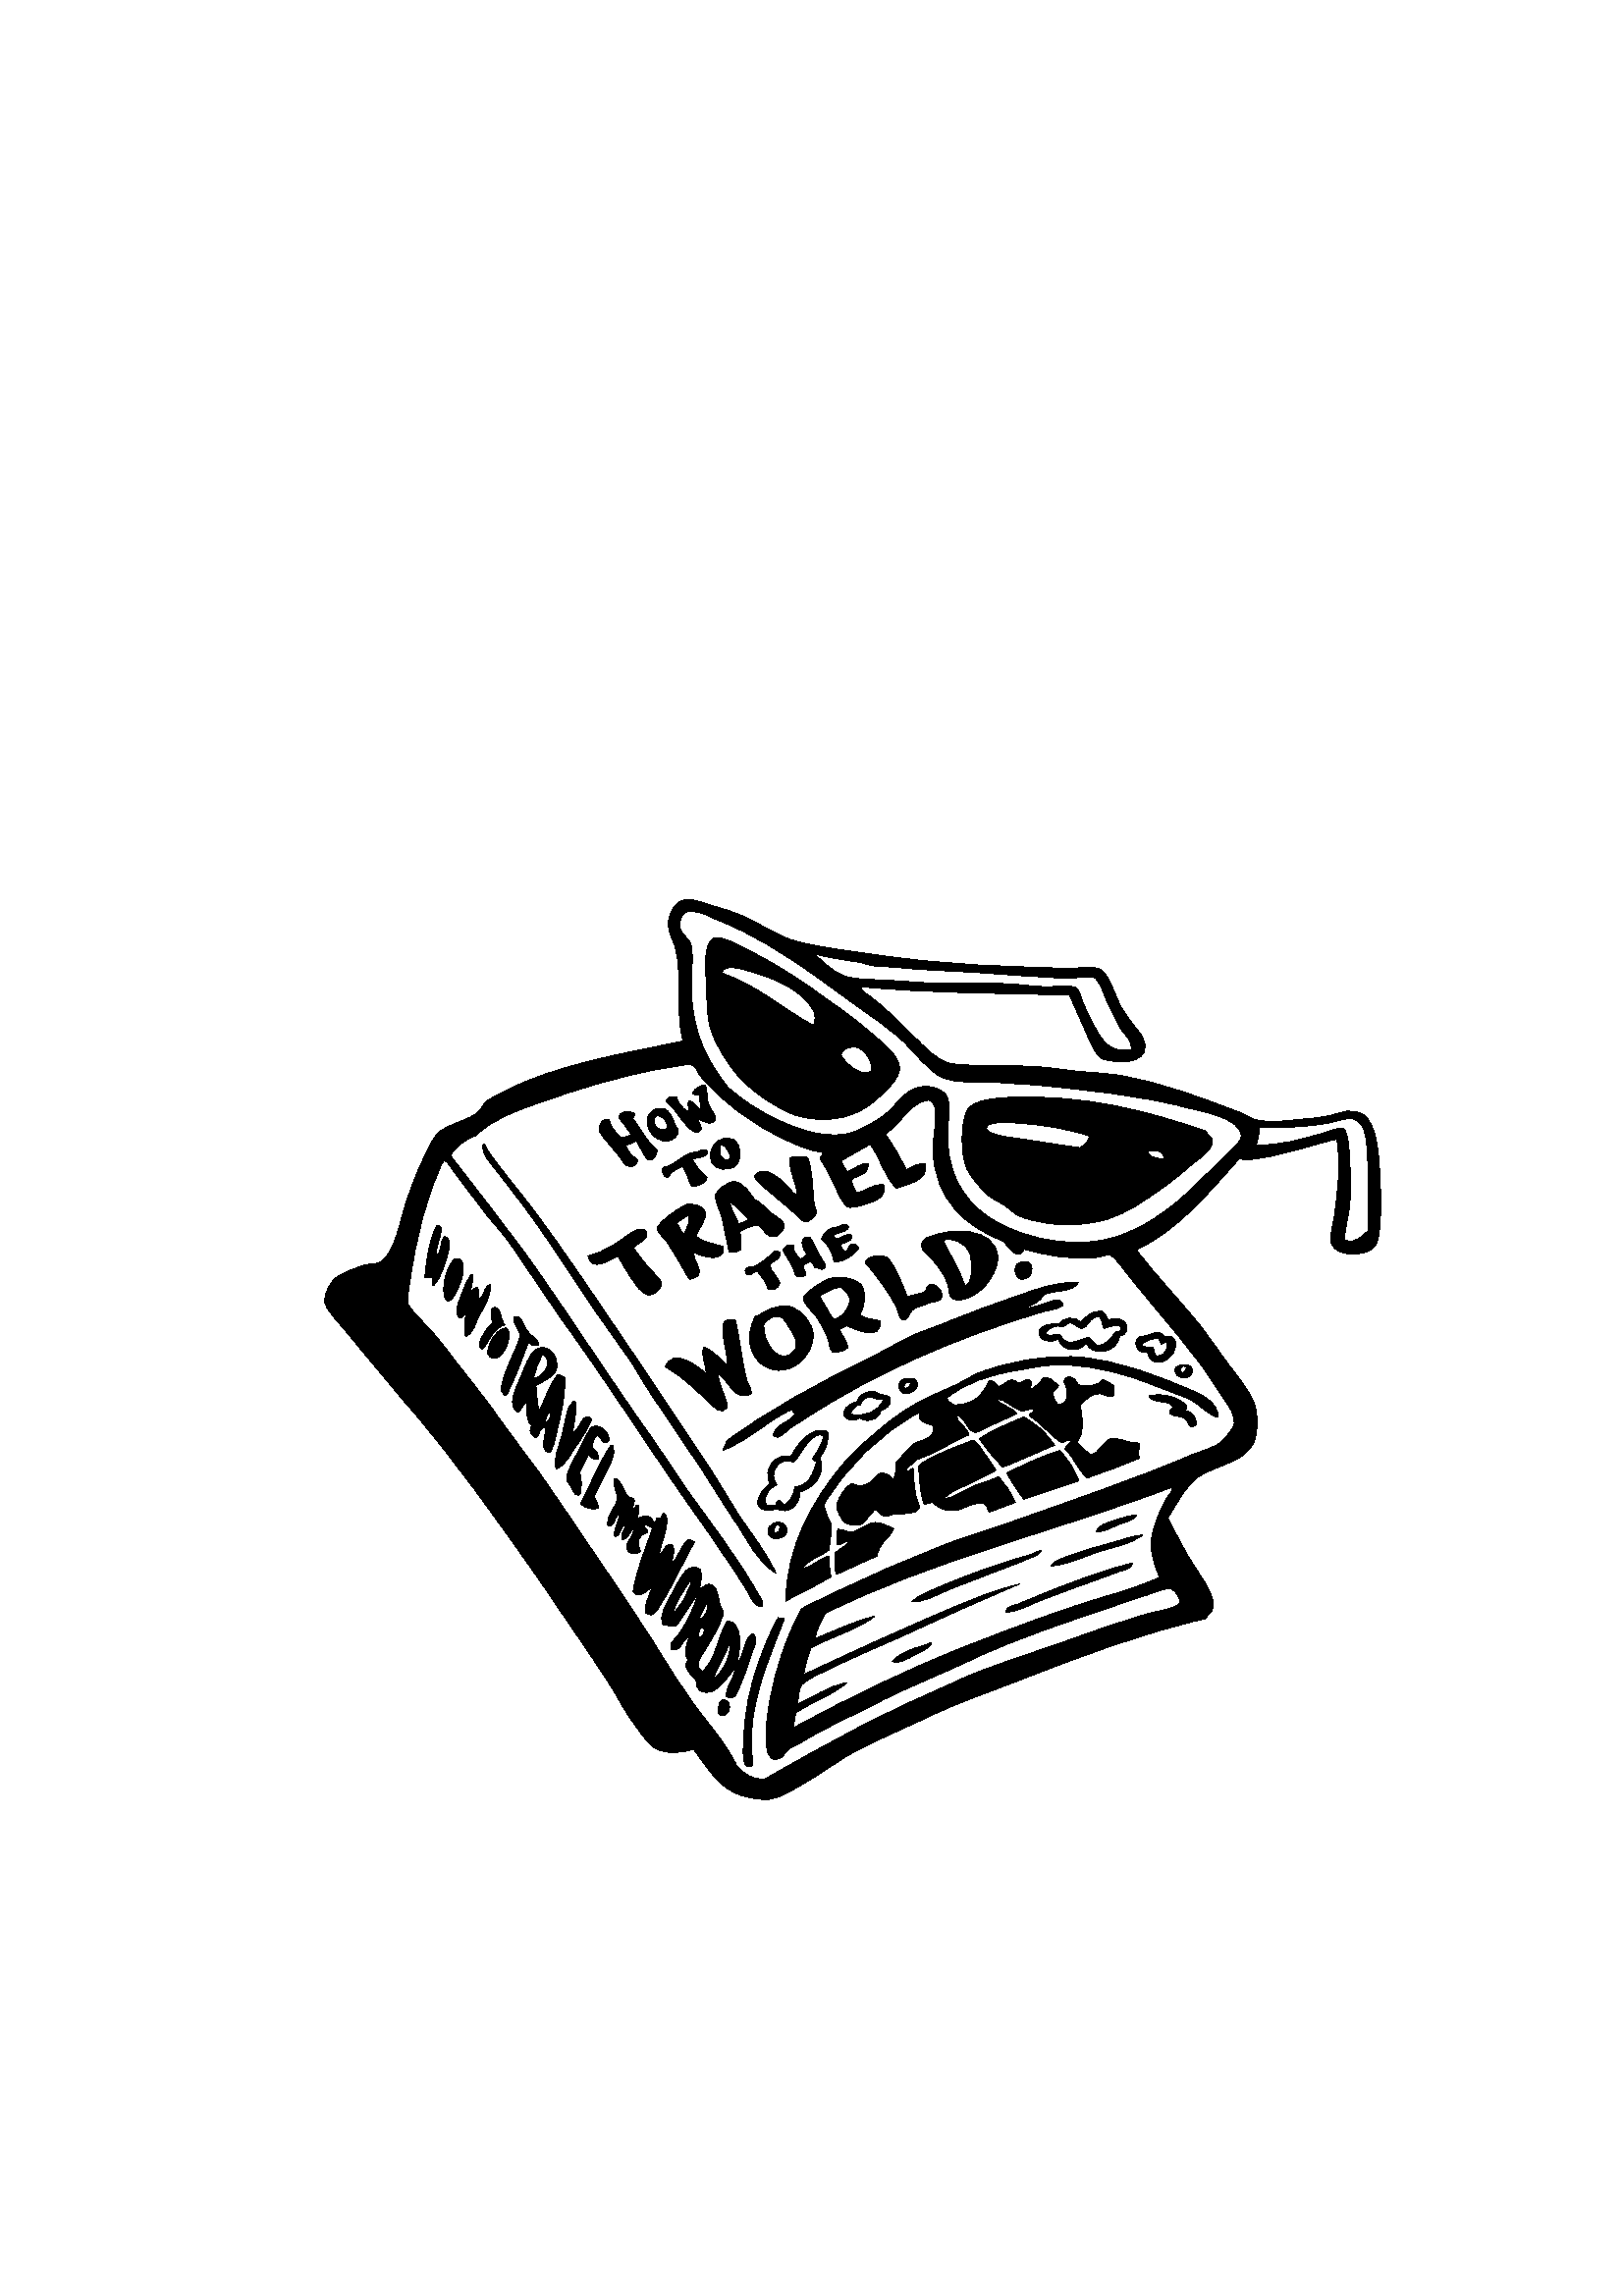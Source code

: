 %!PS-Adobe-3.0 EPSF-3.0%%Creator: Adobe Illustrator(TM) 3.2%%AI8_CreatorVersion: 12.0.1%%For: (Highsmith Publications) (Highsmith Inc.)%%Title: (travelbook.eps)%%CreationDate: 7/21/10 8:46 PM%%BoundingBox: 119 182 507 513%%DocumentProcessColors: Black%%DocumentSuppliedResources: procset Adobe_packedarray 2.0 0%%+ procset Adobe_cshow 1.1 0%%+ procset Adobe_customcolor 1.0 0%%+ procset Adobe_IllustratorA_AI3 1.0 1%AI3_ColorUsage: Color%AI3_IncludePlacedImages%%CMYKCustomColor: 1 1 1 1 ([Registration])%AI3_TemplateBox: 288.5 359.5 288.5 359.5%AI3_TileBox: 0 0 576 751.2%AI3_DocumentPreview: Macintosh_ColorPic%%PageOrigin:-126 -90%AI7_GridSettings: 72 8 72 8 1 0 0.8 0.8 0.8 0.9 0.9 0.9%AI9_Flatten: 1%AI12_CMSettings: 00.MS%%EndComments%%BeginProlog%%BeginResource: procset Adobe_packedarray 2.0 0
%%Version: 2.0 0
%%Copyright: ((C) 1987-1996 Adobe Systems Incorporated All Rights Reserved)
userdict /Adobe_packedarray 5 dict dup begin put
/initialize
{
/packedarray where
	{
	pop
	}
	{
	Adobe_packedarray begin
	Adobe_packedarray
		{
		dup xcheck
			{
			bind
			} if
		userdict 3 1 roll put
		} forall
 end
	} ifelse
} def
/terminate
{
} def
/packedarray
{
array astore readonly
} def
/setpacking
{
pop
} def
/currentpacking
{
false
} def
currentdict readonly pop end
%%EndResource
Adobe_packedarray /initialize get exec
%%BeginResource: procset Adobe_cshow 1.1 0
%%Version: 1.1 0
%%Copyright: ((C) 1987-1996 Adobe Systems Incorporated All Rights Reserved)
currentpacking true setpacking
userdict /Adobe_cshow 3 dict dup begin put
/initialize
{
/cshow where
	{
	pop
	}
	{
	userdict /Adobe_cshow_vars 1 dict dup begin put
	/_cshow
		{} def
	Adobe_cshow begin
	Adobe_cshow
		{
		dup xcheck
			{
			bind
			} if
		userdict 3 1 roll put
		} forall
 end
 end
	} ifelse
} def
/terminate
{
} def
/cshow
{
exch
Adobe_cshow_vars
	exch /_cshow
	exch put
	{
	0 0 Adobe_cshow_vars /_cshow get exec
	} forall
} def
currentdict readonly pop end
setpacking
%%EndResource
%%BeginResource: procset Adobe_customcolor 1.0 0
%%Version: 1.0 0
%%Copyright: ((C) 1987-1996 Adobe Systems Incorporated All Rights Reserved)
currentpacking true setpacking
userdict /Adobe_customcolor 5 dict dup begin put
/initialize
{
/setcustomcolor where
	{
	pop
	}
	{
	Adobe_customcolor begin
	Adobe_customcolor
		{
		dup xcheck
			{
			bind
			} if
		pop pop
		} forall
 end
	Adobe_customcolor begin
	} ifelse
} def
/terminate
{
currentdict Adobe_customcolor eq
	{
 end
	} if
} def
/findcmykcustomcolor
{
5 packedarray
}  def
/setcustomcolor
{
exch
aload pop pop
4
	{
	4 index mul 4 1 roll
	} repeat
5 -1 roll pop
setcmykcolor
} def
/setoverprint
{
pop
} def
currentdict readonly pop end
setpacking
%%EndResource
%%BeginResource: procset Adobe_IllustratorA_AI3 1.1 3
%%Version: 1.1 3
%%Copyright: ((C) 1987-1996 Adobe Systems Incorporated All Rights Reserved)
currentpacking true setpacking
userdict /Adobe_IllustratorA_AI3 61 dict dup begin put
/initialize
{
userdict /Adobe_IllustratorA_AI3_vars 58 dict dup begin put
/_lp /none def
/_pf {} def
/_ps {} def
/_psf {} def
/_pss {} def
/_pjsf {} def
/_pjss {} def
/_pola 0 def
/_doClip 0 def
/cf	currentflat def
/_tm matrix def
/_renderStart [/e0 /r0 /a0 /o0 /e1 /r1 /a1 /i0] def 
/_renderEnd [null null null null /i1 /i1 /i1 /i1] def
/_render -1 def
/_rise 0 def
/_ax 0 def
/_ay 0 def
/_cx 0 def
/_cy 0 def
/_leading [0 0] def
/_ctm matrix def
/_mtx matrix def
/_sp 16#020 def
/_hyphen (-) def
/_fScl 0 def
/_cnt 0 def
/_hs 1 def
/_nativeEncoding 0 def
/_useNativeEncoding 0 def
/_tempEncode 0 def
/_pntr 0 def
/_tDict 2 dict def
/_wv 0 def
/Tx {} def
/Tj {} def
/CRender {} def
/_AI3_savepage {} def
/_gf null def
/_cf 4 array def
/_if null def
/_of false def
/_fc {} def
/_gs null def
/_cs 4 array def
/_is null def
/_os false def
/_sc {} def
/_i null def
Adobe_IllustratorA_AI3 begin
Adobe_IllustratorA_AI3
	{
	dup xcheck
		{
		bind
		} if
	pop pop
	} forall
end
end
Adobe_IllustratorA_AI3 begin
Adobe_IllustratorA_AI3_vars begin
newpath
} def
/terminate
{
end
end
} def
/_
null def
/ddef
{
Adobe_IllustratorA_AI3_vars 3 1 roll put
} def
/xput
{
dup load dup length exch maxlength eq
	{
	dup dup load dup
	length 2 mul dict copy def
	} if
load begin def end
} def
/npop
{
	{
	pop
	} repeat
} def
/sw
{
dup length exch stringwidth
exch 5 -1 roll 3 index mul add
4 1 roll 3 1 roll mul add
} def
/swj
{
dup 4 1 roll
dup length exch stringwidth 
exch 5 -1 roll 3 index mul add
4 1 roll 3 1 roll mul add 
6 2 roll /_cnt 0 ddef
{1 index eq {/_cnt _cnt 1 add ddef} if} forall pop
exch _cnt mul exch _cnt mul 2 index add 4 1 roll 2 index add 4 1 roll pop pop
} def
/ss
{
4 1 roll
	{
	2 npop 
	(0) exch 2 copy 0 exch put pop
	gsave
	false charpath currentpoint
	4 index setmatrix
	stroke
	grestore
	moveto
	2 copy rmoveto
	} exch cshow
3 npop
} def
/jss
{
4 1 roll
	{
	2 npop 
	(0) exch 2 copy 0 exch put 
	gsave
	_sp eq 
		{
		exch 6 index 6 index 6 index 5 -1 roll widthshow  
		currentpoint
		}
		{
		false charpath currentpoint
		4 index setmatrix stroke
		}ifelse
	grestore
	moveto
	2 copy rmoveto
	} exch cshow
6 npop
} def
/sp
{
	{
	2 npop (0) exch
	2 copy 0 exch put pop
	false charpath
	2 copy rmoveto
	} exch cshow
2 npop
} def
/jsp
{
	{
	2 npop 
	(0) exch 2 copy 0 exch put 
	_sp eq 
		{
		exch 5 index 5 index 5 index 5 -1 roll widthshow  
		}
		{
		false charpath
		}ifelse
	2 copy rmoveto
	} exch cshow
5 npop
} def
/pl
{
transform
0.25 sub round 0.25 add exch
0.25 sub round 0.25 add exch
itransform
} def
/setstrokeadjust where
	{
	pop true setstrokeadjust
	/c
	{
	curveto
	} def
	/C
	/c load def
	/v
	{
	currentpoint 6 2 roll curveto
	} def
	/V
	/v load def
	/y
	{
	2 copy curveto
	} def
	/Y
	/y load def
	/l
	{
	lineto
	} def
	/L
	/l load def
	/m
	{
	moveto
	} def
	}
	{
	/c
	{
	pl curveto
	} def
	/C
	/c load def
	/v
	{
	currentpoint 6 2 roll pl curveto
	} def
	/V
	/v load def
	/y
	{
	pl 2 copy curveto
	} def
	/Y
	/y load def
	/l
	{
	pl lineto
	} def
	/L
	/l load def
	/m
	{
	pl moveto
	} def
	}ifelse
/d
{
setdash
} def
/cf	{} def
/i
{
dup 0 eq
	{
	pop cf
	} if
setflat
} def
/j
{
setlinejoin
} def
/J
{
setlinecap
} def
/M
{
setmiterlimit
} def
/w
{
setlinewidth
} def
/H
{} def
/h
{
closepath
} def
/N
{
_pola 0 eq 
	{
	_doClip 1 eq {clip /_doClip 0 ddef} if 
	newpath
	} 
	{
	/CRender {N} ddef
	}ifelse
} def
/n
{N} def
/F
{
_pola 0 eq 
	{
	_doClip 1 eq 
		{
		gsave _pf grestore clip newpath /_lp /none ddef _fc 
		/_doClip 0 ddef
		}
		{
		_pf
		}ifelse
	} 
	{
	/CRender {F} ddef
	}ifelse
} def
/f
{
closepath
F
} def
/S
{
_pola 0 eq 
	{
	_doClip 1 eq 
		{
		gsave _ps grestore clip newpath /_lp /none ddef _sc 
		/_doClip 0 ddef
		}
		{
		_ps
		}ifelse
	} 
	{
	/CRender {S} ddef
	}ifelse
} def
/s
{
closepath
S
} def
/B
{
_pola 0 eq 
	{
	_doClip 1 eq
	gsave F grestore 
		{
		gsave S grestore clip newpath /_lp /none ddef _sc
		/_doClip 0 ddef
		} 
		{
		S
		}ifelse
	}
	{
	/CRender {B} ddef
	}ifelse
} def
/b
{
closepath
B
} def
/W
{
/_doClip 1 ddef
} def
/*
{
count 0 ne 
	{
	dup type (stringtype) eq {pop} if
	} if 
_pola 0 eq {newpath} if
} def
/u
{} def
/U
{} def
/q
{
_pola 0 eq {gsave} if
} def
/Q
{
_pola 0 eq {grestore} if
} def
/*u
{
_pola 1 add /_pola exch ddef
} def
/*U
{
_pola 1 sub /_pola exch ddef 
_pola 0 eq {CRender} if
} def
/D
{pop} def
/*w
{} def
/*W
{} def
/`
{
/_i save ddef
6 1 roll 4 npop
concat pop
userdict begin
/showpage {} def
0 setgray
0 setlinecap
1 setlinewidth
0 setlinejoin
10 setmiterlimit
[] 0 setdash
/setstrokeadjust where {pop false setstrokeadjust} if
newpath
0 setgray
false setoverprint
} def
/~
{
end
_i restore
} def
/O
{
0 ne
/_of exch ddef
/_lp /none ddef
} def
/R
{
0 ne
/_os exch ddef
/_lp /none ddef
} def
/g
{
/_gf exch ddef
/_fc
{ 
_lp /fill ne
	{
	_of setoverprint
	_gf setgray
	/_lp /fill ddef
	} if
} ddef
/_pf
{
_fc
fill
} ddef
/_psf
{
_fc
ashow
} ddef
/_pjsf
{
_fc
awidthshow
} ddef
/_lp /none ddef
} def
/G
{
/_gs exch ddef
/_sc
{
_lp /stroke ne
	{
	_os setoverprint
	_gs setgray
	/_lp /stroke ddef
	} if
} ddef
/_ps
{
_sc
stroke
} ddef
/_pss
{
_sc
ss
} ddef
/_pjss
{
_sc
jss
} ddef
/_lp /none ddef
} def
/k
{
_cf astore pop
/_fc
{
_lp /fill ne
	{
	_of setoverprint
	_cf aload pop setcmykcolor
	/_lp /fill ddef
	} if
} ddef
/_pf
{
_fc
fill
} ddef
/_psf
{
_fc
ashow
} ddef
/_pjsf
{
_fc
awidthshow
} ddef
/_lp /none ddef
} def
/K
{
_cs astore pop
/_sc
{
_lp /stroke ne
	{
	_os setoverprint
	_cs aload pop setcmykcolor
	/_lp /stroke ddef
	} if
} ddef
/_ps
{
_sc
stroke
} ddef
/_pss
{
_sc
ss
} ddef
/_pjss
{
_sc
jss
} ddef
/_lp /none ddef
} def
/x
{
/_gf exch ddef
findcmykcustomcolor
/_if exch ddef
/_fc
{ 
_lp /fill ne
	{
	_of setoverprint
	_if _gf 1 exch sub setcustomcolor
	/_lp /fill ddef
	} if
} ddef
/_pf
{
_fc
fill
} ddef
/_psf
{
_fc
ashow
} ddef
/_pjsf
{
_fc
awidthshow
} ddef
/_lp /none ddef
} def
/X
{
/_gs exch ddef
findcmykcustomcolor
/_is exch ddef
/_sc
{
_lp /stroke ne
	{
	_os setoverprint
	_is _gs 1 exch sub setcustomcolor
	/_lp /stroke ddef
	} if
} ddef
/_ps
{
_sc
stroke
} ddef
/_pss
{
_sc
ss
} ddef
/_pjss
{
_sc
jss
} ddef
/_lp /none ddef
} def
/A
{
pop
} def
currentdict readonly pop end
setpacking
/annotatepage
{
} def
%%EndResource
%%EndProlog%%BeginSetupAdobe_cshow /initialize get exec
Adobe_customcolor /initialize get exec
Adobe_IllustratorA_AI3 /initialize get exec
%%EndSetup0 A*u0 O0 g0 J 0 j 1 w 4 M []0 d392.209 477.062 m368.027 477.815 339.507 477.707 315.889 480.182 C315.222 478.725 317.24 478.065 318.049 477.302 C323.9 473.163 329.742 467.17 335.328 461.702 c338.87 458.235 343.21 453.305 348.289 452.102 c352.765 451.041 358.577 451.585 363.889 451.382 c369.132 451.182 374.572 451.182 379.488 450.901 c384.522 450.615 389.488 449.82 394.608 449.222 c399.703 448.626 404.898 448.597 409.728 447.781 c427.032 444.861 439.992 439.528 454.608 434.102 c456.522 433.392 458.325 431.923 460.129 431.462 c466.103 429.935 473.153 431.318 478.849 431.702 c481.84 431.903 484.867 432.326 487.488 432.901 c492.102 433.915 495.873 436.134 499.969 433.142 c504.838 429.585 505.535 419.299 505.969 410.342 c506.159 406.407 506.467 401.19 506.209 396.901 c505.91 391.957 505.9 386.853 503.809 384.662 c500.277 380.962 489.719 381.027 488.209 386.102 c487.386 388.865 488.72 392.442 489.169 395.462 c490.489 404.351 491.745 416.023 490.129 424.262 C480.837 422.234 469.239 417.747 458.448 416.821 c457.027 416.7 455.864 416.472 454.608 417.302 C443.207 404.863 432.854 391.376 416.688 383.702 C423.179 374.783 431.831 366.099 439.488 356.582 c443.114 352.075 446.483 347.035 450.049 342.182 c453.703 337.206 457.846 332.535 459.889 327.302 c461.379 323.482 461.39 316.482 459.648 312.901 c456.166 305.741 447.465 305.231 440.209 300.901 c434.642 297.58 432.01 291.106 428.209 285.542 C429.999 281.526 432.473 277.151 434.929 272.582 c437.298 268.175 440.393 264.284 442.368 260.582 c443.543 258.382 445.191 255.426 444.769 252.662 c444.453 250.606 442.92 250.049 441.889 248.342 C418.351 243.046 395.585 234.314 373.728 225.782 c362.737 221.491 351.6 217.727 341.328 212.822 c331.002 207.891 320.443 203.618 310.849 198.182 c306.484 195.71 302.031 192.227 296.929 189.302 c292.491 186.759 286.915 182.659 281.568 182.102 c278.662 181.799 275.306 182.611 272.688 183.302 c263.545 185.716 259.229 194.166 254.209 200.582 C248.82 198.683 242.91 198.661 239.329 201.542 c236.411 203.89 234.111 207.673 231.409 211.382 c228.829 214.924 226.77 219.04 224.689 222.422 c220.051 229.956 215.079 237.155 210.529 243.782 c205.676 250.849 201.035 257.95 196.129 264.901 c181.703 285.341 167.148 306.071 150.529 325.382 c142.767 334.399 134.505 344.575 126.289 354.422 c123.84 357.356 119.299 361.89 119.089 364.742 c118.836 368.165 121.358 372.099 123.409 373.622 c125.576 375.231 131.196 377.346 134.208 378.182 c135.633 378.577 137.399 378.385 138.769 378.901 c144.812 381.184 146.742 395.236 149.329 402.422 c150.643 406.072 152.291 410.802 154.129 414.662 c156.082 418.766 158.168 424.228 160.849 426.662 c164.642 430.106 171.556 430.975 175.249 434.102 c176.409 435.084 176.97 436.897 178.129 437.941 c179.806 439.455 183.138 440.919 185.809 442.262 c204.454 451.636 227.59 455.514 250.608 460.262 C247.39 468.544 250.567 484.11 247.489 494.822 c246.72 497.497 244.971 500.035 245.089 503.462 c245.225 507.445 247.859 511.832 251.568 512.102 c255.156 512.362 258.366 510.656 261.889 509.702 c265.344 508.765 268.667 507.663 271.249 506.582 c277.621 503.914 282.555 500.43 288.049 498.182 c294.457 495.559 303.581 494.459 312.289 493.142 c320.846 491.848 329.606 490.646 338.209 489.782 c351.577 488.44 365.745 487.569 378.769 487.382 c383.403 487.315 388.135 486.812 392.448 486.901 c395.909 486.973 400.735 487.815 403.249 486.662 c406.662 485.096 409.236 475.82 411.169 472.502 c412.484 470.242 414.053 468.231 415.728 466.022 c417.665 463.471 421.321 460.212 419.328 455.941 c417.104 451.175 405.769 452.608 403.728 454.022 c401.112 455.833 399.169 461.174 397.488 465.062 c395.602 469.428 393.647 473.572 392.209 477.062 Cf1 D283.969 431.941 m291.886 428.062 304.484 423.244 314.209 427.382 c316.968 428.556 321.035 430.882 323.328 432.422 c327.606 435.295 330.343 440.404 334.608 442.502 c339.118 444.719 345.219 443.389 347.089 440.102 c348.623 437.404 347.818 432.452 347.568 428.821 c346.442 412.487 353.116 402.22 362.209 395.941 c369.101 391.184 378.081 387.926 388.368 386.821 c400.797 385.487 408.684 387.547 417.408 391.861 c431.162 398.663 440.56 409.996 451.249 420.182 c452.871 421.728 455.01 423.431 455.089 425.222 c455.394 432.133 440.046 434.483 434.209 436.022 c418.823 440.076 398.198 442.335 381.648 443.941 c377.055 444.388 372.44 444.559 367.728 444.901 c360.045 445.461 350.486 444.393 345.169 447.062 c339.83 449.742 335.505 456.071 330.769 460.502 c325.844 465.107 319.742 469.102 313.969 473.222 c308.162 477.365 302.408 481.78 296.688 485.702 c286.476 492.704 275.718 499.695 263.568 504.422 c260.019 505.803 257.562 507.897 252.528 507.782 c250.553 507.736 248.917 504.741 249.169 502.262 c249.47 499.298 252.981 498.041 253.488 495.062 c254.375 489.852 253.37 484.173 253.488 479.222 c253.883 462.752 259.504 452.764 266.929 443.222 C272.642 438.382 277.441 435.141 283.969 431.941 cf410.929 464.821 m409.387 467.299 407.571 471.169 406.129 474.182 c404.901 476.743 403.181 482.867 401.089 483.542 c398.938 484.234 394.166 483.156 390.528 483.302 c379.244 483.753 369.414 484.582 360.289 485.222 c349.871 485.952 338.976 486.171 330.049 487.142 c326.685 487.508 323.224 487.46 320.209 487.861 c318.629 488.072 316.974 488.796 315.408 489.062 c309.691 490.034 304.57 490.612 299.568 491.942 C299.328 491.942 299.283 491.747 299.089 491.702 C302.461 488.642 305.656 485.438 309.889 484.022 c313.697 482.747 319.391 482.88 324.769 482.582 c329.784 482.304 334.826 481.878 339.648 481.622 c350.804 481.029 360.913 481.841 371.328 481.142 c374.397 480.935 378.592 480.357 382.849 480.182 c386.44 480.034 392.462 481.056 394.608 479.702 c395.543 479.112 396.232 476.682 397.009 474.662 c397.856 472.459 398.749 470.631 399.408 469.382 c402.812 462.935 405.31 455.228 414.769 457.142 C415.122 460.651 412.29 462.635 410.929 464.821 cf288.049 424.022 m275.734 429.751 265.207 437.477 257.089 447.062 c255.485 448.955 255.106 452.028 252.049 451.622 c248.74 451.182 245.179 450.578 241.728 449.941 c225.978 447.036 211.78 442.552 198.049 437.702 c189.087 434.536 180.392 431.59 174.769 425.702 C170.631 424.159 167.267 421.844 165.168 418.262 C175.165 405.085 185.711 392.143 195.409 378.422 c210.007 357.767 223.579 336.44 238.128 316.022 c243.021 309.156 247.45 301.988 252.289 295.142 c257.09 288.349 262.211 281.681 266.929 274.742 c270.505 269.481 274.228 264.299 277.249 258.662 c278.154 256.973 280.194 255.095 279.408 252.901 C276.928 252.614 275.705 255.366 274.849 256.981 c273.775 259.005 272.603 260.747 271.488 262.502 c264.617 273.324 257.334 283.365 250.129 293.702 c235.678 314.431 222.089 335.81 207.409 356.102 c199.989 366.356 193.316 377.188 186.049 387.302 c183.627 390.672 180.628 393.586 178.129 396.901 c174.349 401.916 170.421 406.938 166.849 411.781 c165.651 413.405 164.648 415.548 162.769 416.582 C156.51 404.352 152.594 388.275 150.289 371.941 c149.942 369.489 149.212 366.016 149.569 364.262 c150.073 361.782 155.36 357.094 157.728 354.422 c160.709 351.06 163.559 347.463 165.889 344.342 c171.134 337.315 177.017 330.499 181.728 323.702 c186.643 316.613 192.057 309.739 197.089 302.822 c202.302 295.655 207.22 288.373 211.969 281.222 c221.773 266.457 231.982 252.206 241.009 237.542 c245.59 230.099 250.293 222.62 255.408 215.702 c260.628 208.644 266.672 202.15 270.289 194.102 C272.935 191.868 275.264 189.317 280.368 189.542 C291.808 196.259 303.414 202.433 315.169 208.742 c326.833 215.003 339.298 220.254 351.889 226.022 c363.83 231.492 378.576 235.79 391.488 240.422 c400.986 243.829 411.332 247.665 421.969 250.502 c424.858 251.273 431.631 252.44 432.289 253.861 c433.198 255.831 430.729 259.068 429.169 259.382 c427.234 259.771 422.648 257.685 419.568 256.742 c416.036 255.661 412.834 254.515 410.209 253.622 c391.104 247.129 372.951 241.27 355.969 233.222 c344.534 227.803 332.731 223.23 321.889 217.622 c312.402 212.715 301.95 208.193 293.328 202.742 c292.002 201.902 290.334 201.401 289.249 200.582 c287.136 198.987 287.384 196.265 283.009 196.981 C280.088 200.106 280.727 204.726 281.089 209.702 c281.914 221.036 285.737 234.158 289.488 242.822 c290.222 244.516 292.818 250.606 293.809 251.702 c295.117 253.148 299.569 254.838 302.448 256.262 c317.688 263.798 332.982 270.422 348.769 276.422 c355.337 278.918 362.283 280.856 368.688 283.142 c391.272 291.202 415.238 299.221 436.608 308.342 c439.881 309.738 443.67 310.647 446.209 312.182 c448.284 313.435 452.075 317.542 452.448 319.622 c453.085 323.165 450.429 326.607 448.608 329.222 c444.55 335.052 441.728 340.156 437.568 345.062 c435.481 347.522 433.703 350.19 431.568 352.742 c425.802 359.634 419.203 367.451 413.328 374.821 c411.685 376.885 408.681 381.479 406.608 381.781 c405.712 381.913 404.18 381.239 403.009 381.062 c393.255 379.587 383.184 381.762 375.408 383.941 C373.433 378.87 369.554 384.953 367.969 386.821 C354.499 392.022 342.795 401.479 342.049 420.182 c341.859 424.922 345.087 437.379 340.849 438.422 c339.148 438.84 336.932 437.508 335.809 436.742 c331.805 434.012 328.736 428.619 324.528 426.182 C327.391 422.084 330.183 417.915 332.209 412.981 C334.29 413.94 335.817 415.453 339.169 415.142 C340.288 411.727 337.767 410.042 335.809 408.901 c333.747 407.701 330.914 407.181 328.849 406.262 C324.134 410.188 322.87 417.563 319.009 422.342 C315.363 420.467 312 418.31 308.448 416.342 C308.699 415.548 309.685 413.422 310.608 412.502 C313.553 412.852 315.076 415.854 318.289 415.142 C318.514 410.917 314.331 411.1 312.049 409.382 C312.583 407.676 313.12 405.973 313.969 404.582 C317.568 405.303 319.612 407.578 323.809 407.702 C325.588 404.163 322.528 402.148 319.009 400.981 c316.786 400.245 313.027 398.923 311.328 399.302 c308.995 399.822 307.052 405.229 305.809 407.702 c303.947 411.403 302.733 414.388 300.769 416.821 C300.51 418.141 302.323 418.329 301.488 419.462 C296.591 419.978 292.278 422.054 288.049 424.022 cf501.408 417.781 m501.026 424.63 500.858 432.688 493.728 431.702 c491.523 431.397 488.981 430.478 486.289 430.022 c478.95 428.776 469.785 428.263 461.568 428.582 C461.953 426.677 461.267 424.229 460.608 422.102 C469.341 421.911 477.286 424.239 484.849 426.422 c486.789 426.981 491.185 428.799 492.528 428.102 c494.416 427.123 494.767 419.106 494.929 415.622 c495.139 411.103 495.245 405.461 494.929 400.742 c494.61 395.993 492.981 391.6 493.009 387.302 C496.968 385.573 499.53 388.99 501.648 390.662 C501.755 400.321 501.975 407.622 501.408 417.781 cf302.448 250.262 m301.079 247.392 299.427 244.804 298.849 241.142 C305.946 243.886 313.388 247.56 320.688 249.302 C314.16 244.07 304.652 241.818 297.169 237.542 C296.408 234.302 295.077 231.634 294.769 227.941 C311.804 235.894 329.112 243.916 346.368 251.222 c355.33 255.016 364.315 258.902 373.728 261.062 C360.836 255.717 347.065 249.486 333.169 243.061 c323.471 238.578 312.883 234.387 302.929 229.382 c300.228 228.024 295.073 225.843 293.809 223.861 c292.644 222.037 292.584 219.509 292.608 217.142 C298.502 219.57 303.762 223.905 310.368 224.822 C305.13 220.141 297.521 217.83 291.648 213.782 C291.665 211.846 290.922 210.669 291.169 208.502 C311.379 219.515 332.577 229.906 355.249 238.742 c372.216 245.353 389.677 252.089 407.568 257.222 c413.478 258.917 419.419 261 425.089 263.462 C423.826 267.431 421.584 271.802 422.209 277.382 c422.801 282.675 425.53 288.807 427.728 292.502 c428.516 293.825 430.183 295.116 429.648 296.582 C387.759 280.632 340.926 269.624 302.448 250.262 Cf*U*u0 D262.129 498.182 m265.485 498.45 269.681 495.975 272.929 494.342 c282.781 489.388 290.795 484.606 299.809 478.022 c306.022 473.483 311.034 470.299 316.368 465.781 c318.282 464.161 321.394 461.716 324.049 459.062 c326.379 456.731 329.802 454.031 329.809 450.182 c329.815 446.971 326.457 443.644 324.049 441.302 c318.422 435.83 312.809 431.799 302.448 431.462 c299.173 431.356 294.721 431.897 291.408 433.142 c284.633 435.687 276.707 440.928 271.488 446.582 c266.831 451.628 261.947 459.005 260.209 466.022 c259.18 470.174 259.234 475.321 259.009 480.662 c258.772 486.28 257.589 496.598 262.129 498.182 Cf1 D298.368 471.062 m294.87 478.528 284.324 483.092 276.049 485.462 c273.023 486.328 265.669 489.016 264.528 485.222 C277.631 480.725 286.762 472.255 298.129 466.022 C299.172 467.274 298.944 469.834 298.368 471.062 cf314.209 457.861 m311.748 458.465 308.435 457.297 308.448 455.222 c308.456 454.078 311.103 451.654 312.049 450.901 c314.075 449.286 317.18 447.713 319.488 449.222 C320.289 452.64 317.06 457.162 314.209 457.861 cf*U0 D258.528 444.182 m259.604 442.252 258.854 439.985 259.728 437.222 c260.426 435.018 262.588 433.364 262.368 431.702 c262.011 428.992 258.212 430.232 256.369 431.702 C255.73 430.491 257.085 429.444 257.089 428.102 C255.46 424.583 252.253 428.747 250.129 431.222 c247.778 433.96 246.745 436.526 244.128 437.941 C244.397 439.594 245.901 440.009 247.969 439.861 C248.661 437.353 250.183 435.676 252.049 434.342 C253.287 434.927 251.456 437.445 252.769 438.182 C254.904 437.997 255.077 435.85 256.849 435.302 C257.353 436.453 256.201 438.009 256.608 439.861 C256.484 441.018 254.402 440.216 253.969 441.062 C254.649 442.941 256.388 443.763 258.528 444.182 Cf*u442.368 427.142 m442.977 425.091 444.348 425.722 444.528 423.542 c444.819 420.032 439.012 416.7 436.368 414.422 c432.876 411.411 429.865 408.909 426.769 406.742 c419.951 401.969 413.767 397.066 404.688 394.502 c401.264 393.534 396.054 393.034 393.169 392.821 c388.023 392.443 377.753 394.102 373.488 396.182 c371.954 396.931 370.231 398.631 368.209 400.022 c366.412 401.257 364.16 402.178 362.688 403.382 c359.894 405.667 355.746 410.461 354.289 413.941 c352.212 418.901 352.141 430.581 354.769 435.062 c356.861 438.631 365.053 439.417 370.849 439.622 c398.505 440.598 421.044 434.505 442.368 427.142 Cf1 D371.089 430.262 m367.537 430.418 361.693 430.578 361.728 428.342 c361.763 426.187 368.864 425.156 370.129 424.981 c379.144 423.736 387.216 422.254 396.049 421.142 C397.492 422.259 399.19 423.12 399.408 425.462 C391.667 428.033 381.185 429.818 371.089 430.262 cf420.769 419.702 m421.356 417.408 424.209 417.382 426.528 416.821 C427.714 419.826 422.853 420.692 420.769 419.702 Cf*U*u0 D240.529 435.302 m240.94 435.851 242.36 435.39 243.168 435.542 C245.63 434.501 246.285 432.781 247.489 429.781 c247.98 428.558 248.799 427.865 248.689 426.901 c248.517 425.4 246.773 424.12 245.569 423.781 c238.948 421.923 233.463 432.647 240.529 435.302 Cf1 D239.809 430.502 m240.029 428.904 242.591 426.454 244.608 428.342 C245.172 432.268 239.168 435.139 239.809 430.502 cf*U0 D232.608 433.622 m233.238 432.922 231.916 432.719 232.129 431.702 C235.031 427.804 237.201 423.175 241.009 420.182 C240.494 418.309 239.723 416.354 238.128 416.582 c236.159 416.862 234.62 422.562 233.089 423.542 C231.824 423.126 230.966 422.304 229.489 422.102 C230.017 419.271 232.275 418.168 233.809 416.342 C232.685 413.283 229.681 413.963 228.529 415.861 c226.281 419.565 221.307 424.22 219.648 427.382 C219.738 429.758 220.777 432.244 223.489 431.222 C223.948 428.161 226.085 426.778 227.569 424.742 C228.907 425.083 230.405 425.266 231.409 425.941 C230.137 428.271 228.418 430.151 226.849 432.182 C227.082 434.6 230.831 434.713 232.608 433.622 Cf*u269.329 424.022 m271.736 421.63 272.313 416.892 269.568 414.422 c267.319 412.397 262.114 412.846 260.929 415.861 c259.014 420.731 263.44 426.407 269.329 424.022 Cf1 D264.528 422.342 m262.953 420.352 264.023 416.103 267.169 416.582 C267.409 416.901 267.565 417.306 267.889 417.542 C267.353 419.727 266.393 421.485 264.528 422.342 Cf*U0 D177.168 422.342 m177.556 422.409 177.582 422.115 177.889 422.102 C178.219 420.9 178.909 419.91 179.569 418.981 c183.992 412.758 189.047 406.835 193.728 400.742 c207.697 382.562 220.305 362.887 233.569 343.622 c242.376 330.829 250.754 317.678 259.488 304.742 c263.858 298.271 267.589 291.308 271.969 284.822 c276.322 278.375 281.252 272.291 284.448 265.142 C277.383 269.302 274.234 277.211 269.809 283.622 c265.297 290.156 261.251 297.143 256.849 303.782 c250.336 313.603 243.38 323.509 236.929 333.542 c234.781 336.882 232.944 340.394 230.689 343.622 c226.238 349.989 221.543 356.402 217.009 363.062 c207.961 376.35 200.242 389.072 190.129 402.182 c187.967 404.983 185.528 408.258 182.929 411.542 c180.596 414.488 176.008 419.229 177.168 422.342 Cf259.488 419.462 m258.9 417.329 255.75 417.76 253.969 416.821 C255.122 414.056 257.095 412.108 259.249 410.342 C258.931 407.858 255.705 407.008 253.728 406.981 C252.148 409 251.994 412.447 250.129 414.182 C248.02 413.33 246.026 412.364 245.089 410.342 C243.188 409.965 242.829 412.397 242.929 413.222 C243.279 414.546 244.255 414.065 245.089 414.422 c248.696 415.968 251.066 419.301 255.889 419.702 C256.807 420.401 259.002 420.868 259.488 419.462 Cf292.129 403.622 m292.751 407.56 288.896 412.352 289.728 417.302 C291.005 418.112 294.334 417.856 295.969 417.542 C297.853 414.988 298.059 403.362 298.608 400.022 c298.75 399.166 299.398 397.89 299.328 397.382 c299.113 395.828 296.604 394.086 295.728 394.022 c293.859 393.886 291.89 396.616 290.448 397.861 c286.662 401.134 284.903 402.569 280.849 406.022 c279.577 407.104 276.508 409.575 276.769 410.821 c276.958 411.727 279.035 412.647 280.608 412.502 c282.231 412.353 284.995 410.428 286.608 409.142 c288.792 407.401 290.263 404.667 292.129 403.622 Cf*u277.249 392.821 m274.994 392.276 273.033 391.437 271.249 390.422 C271.688 388.625 272.041 385.721 271.488 383.702 C270.417 383.094 269.285 382.546 267.408 382.742 C266.237 387.255 265.828 391.212 264.528 395.941 c263.879 398.307 262.096 401.744 262.368 403.622 c262.669 405.691 266.978 408.562 268.849 408.662 c272.875 408.875 275.074 403.736 277.009 401.941 C278.884 401.09 280.383 399.191 282.528 397.382 c284.199 395.973 287.51 394.434 287.568 392.582 c287.611 391.245 285.435 388.748 284.209 388.502 c280.62 387.782 280.184 392.244 277.249 392.821 Cf1 D270.769 393.302 m272.255 393.575 273.459 394.131 274.608 394.742 C272.462 397.074 270.363 399.457 267.648 401.222 C267.787 398.623 269.76 395.825 270.769 393.302 Cf*U*u0 D255.169 388.742 m257.513 386.445 261.657 385.95 265.249 384.901 C266.049 378.667 257.787 380.998 254.448 382.742 C253.73 379.303 260.354 373.984 252.769 372.901 C249.858 377.466 247.706 382.291 244.128 387.062 c243.169 388.342 241.034 390.232 241.009 391.382 c240.958 393.679 249.631 399.585 251.809 400.262 c254.019 400.948 257.61 399.612 258.289 398.102 c259.715 394.928 256.053 391.627 255.169 388.742 Cf1 D248.208 393.302 m249.19 392.202 249.343 390.276 250.849 389.702 C251.781 391.198 253.602 395.005 252.289 396.422 C250.963 395.348 249.169 394.741 248.208 393.302 Cf*U0 D311.089 391.861 m310.161 389.989 307.095 390.256 305.568 388.981 C305.528 388.142 306.413 388.227 306.769 387.781 C308.776 387.935 310.155 389.723 312.049 389.222 C313.023 386.633 309.672 386.547 308.209 385.622 C308.569 384.622 308.89 383.583 309.648 382.981 C311.09 383.381 311.141 385.17 312.289 385.861 C313.653 385.867 314.384 385.237 314.929 384.422 C312.864 381.918 310.035 378.926 305.809 379.382 C305.079 382.893 303.743 385.797 301.249 387.542 C301.977 390.414 304.149 391.842 307.488 392.102 C308.423 392.762 310.801 393.861 311.089 391.861 Cf161.809 391.861 m161.871 387.799 159.53 384.861 159.889 381.302 C162.098 382.533 161.127 386.943 163.009 388.502 C166.584 387.728 163.745 380.63 162.769 377.702 c161.74 374.617 160.293 371.408 158.689 370.502 C158.228 371.082 158.537 372.431 158.449 373.382 C157.96 373.89 156.502 372.908 155.809 373.622 C156.295 379.94 157.48 387.628 160.129 392.582 C160.289 392.582 160.449 392.582 160.609 392.582 C161.362 392.695 161.243 391.935 161.809 391.861 Cf232.369 384.422 m234.34 380.877 237.084 378.112 240.049 374.821 c240.957 373.815 242.326 372.557 242.449 371.702 c242.787 369.348 239.722 367.142 238.128 367.142 c235.26 367.142 233.193 370.898 231.409 373.382 c229.466 376.086 227.948 379.031 226.608 381.302 C222.482 379.819 217.47 375.258 215.569 381.542 C218.582 381.887 221.743 383.639 225.168 385.622 c228.277 387.422 231.117 390.084 233.329 390.901 c234.924 391.492 236.871 391.531 237.168 389.941 c237.71 387.053 233.56 386.271 232.369 384.422 Cf*u339.648 388.022 m348.592 392.112 364.889 392.101 365.809 381.302 c366.147 377.329 363.603 373.162 361.009 370.262 c359.188 368.228 352.913 363.516 349.249 365.941 c347.547 367.068 348.195 368.728 347.568 370.742 c346.165 375.254 343.012 379.125 339.648 382.262 c337.731 384.05 336.744 385.992 339.648 388.022 Cf1 D355.969 380.821 m355.523 385.256 350.354 388.203 346.368 387.302 C346.128 387.303 346.083 387.107 345.889 387.062 C348.502 381.515 351.69 376.543 353.809 370.502 C356.642 371.17 356.348 377.043 355.969 380.821 cf*U0 D301.488 376.502 m300.444 376.497 300.15 377.244 298.849 376.981 C298.235 377.728 298.168 379.022 297.169 379.382 C296.221 378.89 295.078 378.592 294.528 377.702 C294.69 376.503 295.259 375.712 295.488 374.582 C295.031 373.674 292.37 373.525 291.648 374.342 C291.103 377.492 288.703 380.606 287.089 383.462 C287.684 384.732 289.115 386.089 290.929 385.382 C290.584 383.016 292.175 381.848 293.328 380.342 C294.654 380.457 295.312 381.238 295.728 382.262 C294.194 384.197 292.51 389.065 296.929 388.262 C298.066 386.902 299.727 383.199 301.009 380.821 c301.779 379.393 303.918 377.574 301.488 376.502 Cf286.129 382.502 m286.116 379.794 283.292 379.898 282.289 378.182 C282.696 375.149 285.162 374.176 285.889 371.462 C285.537 369.779 283.727 368.389 281.568 369.302 C281.129 371.726 279.236 373.744 277.728 375.782 C276.102 375.809 275.981 374.329 274.129 374.582 C272.472 375.324 273.229 377.818 275.568 377.222 C279.085 378.506 281.634 380.756 283.969 383.222 C285.153 383.447 285.597 382.93 286.129 382.502 Cf332.688 366.422 m334.586 367.164 336.928 367.463 338.929 368.102 C339.982 369.238 339.627 370.641 341.089 370.981 c342.807 371.383 345.551 368.914 345.408 366.901 c345.259 364.792 343.141 364.524 340.368 364.262 C338.744 362.956 336.527 363.177 334.608 361.622 c333.598 360.803 332.923 357.914 331.249 358.022 c329.635 358.126 329.719 360.081 329.089 361.622 c326.853 367.093 321.032 374.525 317.328 378.901 C318.008 381.778 323.415 382.593 325.488 380.582 c328.599 377.565 331.309 369.647 332.688 366.422 Cf167.089 380.342 m169.433 381.044 170.214 378.096 169.728 375.062 c169.16 371.512 166.265 364.937 164.449 364.981 c162.663 365.026 162.57 368.36 162.769 370.742 c163.037 373.961 164.957 379.703 167.089 380.342 cf373.728 378.901 m379.808 381.53 379.731 372.606 374.688 372.901 c372.106 373.053 371.057 377.747 373.728 378.901 cf173.329 374.582 m173.563 372.188 172.8 370.791 172.609 368.821 C173.475 368.253 173.653 370.077 175.009 369.782 C175.853 369.106 175.359 367.092 175.489 365.702 C177.786 366.604 177.288 370.302 179.809 370.981 C180.016 366.606 177.726 362.672 175.728 359.702 C174.349 356.762 173.712 353.078 170.689 351.782 C170.406 354.565 169.959 357.213 170.929 359.941 C169.808 360.513 169.911 358.616 168.529 358.742 C166.189 360.181 167.93 363.772 168.769 366.182 c169.857 369.312 171.243 372.374 172.609 374.582 C172.849 374.582 173.089 374.582 173.329 374.582 Cf*u315.169 359.941 m316.846 358.259 320.272 358.325 322.849 357.542 C323.12 349.851 313.824 354.391 310.368 355.861 C309.478 355.392 308.5 355.011 307.728 354.422 C308.734 352.228 310.412 350.705 310.849 347.941 C309.755 346.636 307.784 346.206 305.568 346.022 C303.681 347.603 304.35 348.693 303.648 350.822 c302.97 352.885 301.108 356.3 299.568 358.742 c298.512 360.418 294.477 364.13 294.528 365.702 c294.599 367.836 301.546 372.058 303.648 372.901 c307.784 374.562 312.358 373.447 315.408 371.222 C318.054 368.789 317.104 362.492 315.169 359.941 Cf1 D302.929 362.582 m303.616 361.453 304.715 358.718 305.809 358.502 c308.265 358.018 311.701 362.668 311.568 365.462 c311.471 367.529 309.965 368.586 308.688 369.782 C304.662 370.129 303.313 367.797 300.528 366.901 C301.136 365.287 301.864 364.327 302.929 362.582 cf*U0 D395.328 371.702 m393.435 367.835 386.438 369.071 382.608 367.142 C381.425 364.325 378.048 363.702 375.648 362.102 C377.54 362.197 380.406 363.201 383.089 364.022 c385.282 364.692 389.034 366.74 389.809 363.302 C387.613 361.722 384.873 361.636 382.368 360.901 c350.627 351.601 320.295 338.231 295.249 321.782 c293.366 320.545 291.135 319.28 289.249 317.941 c287.819 316.928 285.929 313.602 283.488 315.542 C283.872 319.487 289.465 320.278 291.408 323.462 C291.038 323.972 290.718 324.531 290.448 325.142 C281.133 321.098 275.021 313.851 265.249 310.262 C265.382 311.878 266.359 311.957 266.209 313.382 C281.782 325.062 300.47 335.003 319.009 344.102 c325.185 347.134 331.143 350.927 337.488 353.462 c340.434 354.638 343.419 355.577 346.368 356.821 c355.045 360.483 364.523 363.846 373.969 367.142 c380.96 369.582 387.166 372 395.328 371.702 Cf*u277.009 359.222 m281.075 360.918 285.109 364.648 290.448 362.582 c294.048 361.188 297.836 356.929 298.129 352.742 c298.584 346.218 292.026 338.681 284.688 339.542 c276.204 340.537 271.842 350.255 277.009 359.222 Cf1 D291.889 350.582 m291.644 351.754 287.648 358.09 287.089 358.502 c284.749 360.225 281.691 358.656 280.129 356.582 C279.137 349.079 287.07 339.565 291.889 347.702 C291.697 348.426 292.129 349.433 291.889 350.582 cf*U0 D185.089 356.102 m180.769 355.138 179.663 350.385 176.929 347.222 C174.532 348.268 176.367 351.048 177.168 352.502 c178.129 354.245 179.488 355.954 180.529 356.821 C180.348 358.481 179.857 359.83 180.049 361.861 C183.589 364.896 183.342 357.836 185.089 356.102 Cf*u403.969 361.142 m405.1 360.353 405.952 359.285 406.368 357.782 C411.966 360.739 416.465 353.492 410.448 352.022 C410.003 346.003 400.377 344.114 398.209 349.622 C396.368 345.683 388.592 346.475 388.129 351.062 C385.352 349.12 380.644 350.522 380.929 353.462 c381.173 355.991 385.086 356.706 388.608 356.582 C389.755 359.025 394.512 359.433 396.049 357.062 C398.279 358.831 399.724 361.387 403.969 361.142 Cf1 D396.528 354.901 m395.117 354.819 393.976 356.935 392.209 356.821 c391.215 356.758 391.007 356.149 389.809 355.382 C387.371 356.385 383.958 355.056 383.328 352.742 C384.771 352.002 386.735 352.604 388.608 352.742 C391.007 347.596 395.094 350.531 399.169 351.542 C400.719 350.508 400.874 348.759 402.769 348.662 c405.254 348.535 407.844 351.519 408.769 353.462 C410.06 353.695 410.791 353.622 410.929 354.662 c411.295 357.425 406.318 355.129 404.688 354.901 C404.094 356.147 404.106 358 403.249 358.981 C399.195 359.56 399.321 355.065 396.528 354.901 cf*U0 D197.569 349.142 m196.644 347.643 194.692 349.038 193.728 349.622 C191.133 343.018 188.869 336.081 185.569 330.182 C184.457 330.35 184.417 331.59 183.648 332.102 C184.723 340.228 188.876 345.274 190.849 352.502 C190.404 353.981 186.776 358.728 189.168 359.222 c191.096 359.62 191.987 355.979 193.009 354.422 c194.554 352.065 197.127 350.913 197.569 349.142 Cf269.568 357.782 m271.606 350.551 271.92 341.901 274.129 334.981 c274.562 333.623 275.79 332.422 275.329 330.901 C269.656 327.408 267.196 335.961 263.329 338.102 C263.329 333.933 266.168 330.548 266.688 326.102 C264.449 322.766 262.344 325.575 259.969 327.782 c254.84 332.547 249.846 337.582 243.889 340.742 C246.792 348.115 255.748 341.034 258.769 338.342 C259.257 341.116 256.729 345.099 258.049 347.941 C261.756 346.69 263.758 343.731 266.448 341.462 C267.741 345.906 260.633 360.506 269.568 357.782 Cf185.809 354.901 m188.368 351.733 184.518 344.016 181.489 343.861 c175.171 343.541 181.467 355.771 185.809 354.901 Cf*u420.769 346.022 m416.31 345.327 414.946 350.74 418.368 352.022 C421.381 351.555 424.879 355.448 427.009 351.782 C428.901 352.441 430.496 351.504 430.849 350.342 c432.665 344.348 422.482 338.188 420.769 346.022 Cf1 D418.608 348.901 m419.219 347.672 421.54 348.153 422.929 347.702 C423.082 346.575 423.242 345.456 423.889 344.822 C427.188 344.451 428.126 347.559 427.969 349.861 C426.918 349.953 426.734 349.176 425.809 349.142 C425.294 349.747 425.251 350.823 424.608 351.302 C422.017 351.094 419.842 350.469 418.608 348.901 Cf*U*u0 D196.369 333.782 m197.283 331.257 196.458 326.991 197.809 324.901 C200.086 329.184 201.4 334.43 204.529 337.861 C205.772 337.825 206.45 337.224 207.168 336.662 C207.167 329.14 205.57 322.579 204.049 316.502 c203.413 313.961 203.077 311.346 201.648 309.302 C197.139 309.775 200.735 316.22 199.728 318.422 C197.442 318.389 198.045 315.465 196.369 314.822 C194.722 315.469 193.544 317.828 195.168 319.142 C192.82 320.312 193.324 324.338 193.009 327.542 C191.409 326.981 191.423 324.808 189.889 324.182 C185.936 326.8 188.745 331.877 190.849 336.901 c192.565 341 193.861 345.115 196.369 346.981 c200.413 349.993 205.172 344.911 204.049 340.022 c203.313 336.82 198.558 335.26 196.369 333.782 Cf1 D199.009 345.302 m197.325 342.985 196.524 339.786 195.648 336.662 C198.946 336.376 203.406 342.906 199.009 345.302 Cf200.208 320.582 m201.418 320.703 202.403 323.438 201.409 324.182 C200.883 323.212 199.705 321.802 200.208 320.582 Cf*U0 D446.688 322.262 m442.502 323.139 440.107 327.114 435.889 328.981 c431.859 330.765 427.4 332.215 422.929 334.022 c413.29 337.916 402.622 340.913 390.528 341.462 c383.985 341.759 379.016 340.43 373.488 339.542 c363.086 337.871 353.738 334.919 347.089 329.222 C347.603 328.057 348.732 327.506 349.728 326.822 C357.166 326.664 360.405 330.705 362.688 335.702 C364.589 335.683 365.075 334.249 366.289 333.542 C368.25 334.088 369.158 335.926 371.089 335.941 c372.069 335.95 372.567 335.043 373.488 334.981 c375.033 334.879 376.163 336.787 377.809 335.702 C378.945 334.769 377.408 333.352 377.809 332.582 C379.442 332.95 381.315 335.154 382.608 336.662 C385.722 337.056 386.313 334.927 388.129 334.022 C387.945 332.565 386.553 332.604 386.209 331.382 c385.75 329.755 387.019 328.204 387.889 326.822 C392.423 327.138 391.592 332.509 390.049 335.462 C391.109 338.511 394.721 336.598 395.089 334.262 C398.451 333.343 402.954 333.61 404.209 336.182 C405.924 335.657 407.089 334.582 408.528 333.782 C408.514 332.276 408.776 330.494 407.809 329.941 C406.025 329.397 404.953 330.824 403.488 330.901 c400.288 331.072 397.877 328.591 396.049 326.822 C396.865 321.546 397.974 316.978 394.849 313.382 C396.14 311.393 398.025 309.999 399.889 308.582 C403.227 308.835 404.25 313.634 407.328 314.342 c409.585 314.86 412.19 313.587 414.528 313.142 c415.733 312.912 416.777 313.5 417.648 312.422 C418.051 311.164 416.769 308.768 417.889 307.382 C411.803 304.508 404.981 302.369 398.448 299.941 C395.418 303.151 393.6 307.573 390.528 310.742 C390.741 312.209 392.435 312.196 392.688 313.622 C391.625 314.185 390.33 313.174 389.328 312.901 C384.806 315.658 382.014 320.147 377.328 322.742 C377.47 323.961 379.065 323.726 379.009 325.142 C377.397 325.649 376.339 324.538 374.929 324.662 c371.489 324.964 369.025 329.144 365.568 328.742 C367.308 326.4 371.06 326.073 372.769 323.702 C369.536 321.937 365.445 320.195 361.488 318.422 c360.202 317.846 358.634 316.651 357.648 316.742 c354.361 317.042 354.227 322.327 350.688 322.981 C350.793 320.111 354.569 318.874 355.249 315.782 C348.497 313.014 343.036 308.954 335.809 306.662 C335.06 304.93 332.859 304.651 332.209 302.822 C333.438 301.784 334.039 304.16 335.089 303.302 C334.978 299.878 335.082 297.253 335.809 293.702 c336.076 292.391 337.218 290.002 337.009 289.142 c336.365 286.496 331.677 287.016 328.129 286.742 c326.758 286.636 325.568 285.888 324.528 286.022 c322.793 286.245 322.363 287.925 320.929 288.422 C318.713 286.798 317.703 283.967 315.169 282.662 C313.002 282.539 310.794 282.746 309.408 284.102 c308.445 285.044 306.836 288.159 306.769 289.382 c306.635 291.815 310.364 297.405 312.289 297.782 c313.399 297.999 314.303 297.027 315.408 297.062 c316.624 297.101 318.586 298.127 319.488 298.742 c320.829 299.654 321.338 301.309 322.608 301.622 c324.845 302.174 326.178 300.826 327.408 299.702 C328.745 300.606 328.28 303.31 328.368 305.462 C330.497 307.356 332.012 310.049 334.608 312.182 c337.279 314.375 343.209 313.767 342.289 319.142 C339.999 320.219 336.046 320.345 337.249 324.182 C322.28 316.03 310.727 304.464 301.969 290.102 C302.735 287.589 303.501 285.074 304.849 283.142 C305.017 279.614 304.11 277.16 304.129 273.782 C301.071 271.159 296.331 270.22 294.049 266.822 C297.629 267.093 300.146 270.478 303.889 271.382 C304.457 269.149 303.725 265.618 304.849 263.941 C299.632 260.519 293.609 257.9 288.049 254.822 C288.58 275.242 297.646 291.122 308.209 304.022 c313.227 310.15 319.546 315.461 326.209 320.822 c329.235 323.257 333.12 325.832 336.769 327.782 c341.394 330.254 345.62 331.93 350.209 334.022 c353.478 335.513 356.092 337.557 359.568 338.822 c369.362 342.384 382.435 345.36 395.328 344.342 c410.661 343.131 424.659 337.322 437.089 332.102 c440.933 330.487 446.763 327.34 446.688 322.262 Cf*u433.009 341.462 m434.451 341.792 436.688 341.449 437.089 340.022 c438.273 335.799 430.525 335.69 430.849 339.542 c430.904 340.209 431.225 341.054 433.009 341.462 cf1 D433.728 338.582 m434.264 339.087 435.01 339.381 434.929 340.502 C433.415 342.287 431.683 339.104 433.728 338.582 Cf*U*u0 D335.568 336.182 m338.907 332.32 330.999 328.932 329.809 332.582 c328.615 336.24 332.835 337.242 335.568 336.182 Cf1 D331.488 333.302 m331.758 333.251 331.862 333.035 331.969 332.822 C333.187 332.964 333.609 333.901 333.889 334.981 C332.648 335.722 331.442 334.621 331.488 333.302 Cf*U*u0 D322.849 324.662 m322.624 321.572 317.337 319.741 315.169 322.262 C313.287 320.044 309.606 321.111 309.408 323.462 c309.208 325.85 312.088 327.31 314.209 328.022 C314.879 330.172 317.109 332.076 320.688 331.622 c321.328 331.541 322.017 330.874 322.849 330.662 c324.731 330.181 326.141 330.473 326.448 328.742 c326.825 326.622 324.836 325.388 322.849 324.662 Cf1 D319.969 329.702 m317.277 329.913 316.088 328.622 315.408 326.822 C313.304 326.606 312.454 325.137 311.809 323.462 C316.979 322.18 322.319 324.328 323.809 328.742 C322.235 329.14 320.962 328.56 319.969 329.702 Cf*U0 D434.688 324.662 m437.652 324.924 440.599 318.374 436.849 318.901 c435.826 319.046 435.519 321.038 434.448 321.782 c432.728 322.978 430.452 322.258 428.929 323.702 C428.342 324.838 429.725 325.249 430.129 326.102 C428.658 328.951 422.315 326.929 421.249 330.182 C426.557 331.348 433.038 329.697 435.169 326.102 C435.231 325.399 434.626 325.364 434.688 324.662 Cf210.049 316.742 m212.826 317.572 213.642 325.099 217.009 321.542 C215.623 317.981 213.422 314.731 211.249 311.702 c209.157 308.787 207.574 304.848 204.049 303.302 C202.615 306.607 204.638 310.461 205.969 315.542 c206.908 319.127 207.58 323.1 208.369 325.382 c208.779 326.568 209.626 327.448 210.289 328.022 C210.676 328.09 210.702 327.795 211.009 327.782 C211.648 323.658 210.333 320.603 210.049 316.742 Cf386.688 311.941 m380.113 309.557 374.356 306.353 367.728 304.022 C364.397 307.01 361.813 310.747 359.089 314.342 C363.68 317.54 370.241 320.221 375.169 322.262 c375.96 322.59 381.227 318.299 381.889 317.702 c383.949 315.843 385.278 313.897 386.688 311.941 Cf223.249 313.861 m221.542 311.373 220.219 314.769 219.168 315.782 C217.707 315.163 217.707 313.084 217.009 311.702 C217.691 310.065 219.552 309.606 219.409 307.142 C217.522 306.157 216.69 307.813 215.809 308.582 C214.676 306.354 213.675 303.995 212.449 301.861 C213.597 299.971 213.125 295.71 212.689 293.941 C212.41 293.981 212.262 293.889 212.208 293.702 C210.435 293.563 210.025 295.559 209.329 296.822 c208.878 297.639 208.006 298.469 207.889 299.222 c207.443 302.082 210.243 306.298 211.728 309.302 c213.484 312.853 215.248 315.987 216.529 318.422 C219.8 320.554 223.518 316.75 223.249 313.861 Cf*u303.408 316.981 m304.106 313.127 302.413 309.685 300.528 307.622 C303.196 301.63 298.374 296.229 293.328 294.901 C293.335 290.288 289.109 286.036 284.688 288.901 C282.6 287.402 278.603 287.868 277.969 290.102 c277.034 293.392 280.608 296.29 282.289 298.022 C279.414 303.233 284.542 309.431 289.969 307.861 C292.291 312.023 297 319.335 303.408 316.981 Cf1 D300.528 315.782 m296.351 315.312 293.516 308.114 290.929 305.702 C285.89 308.762 281.317 301.109 284.929 297.542 C282.484 296.353 279.834 294.201 280.849 290.342 C281.498 289.711 282.932 289.865 284.209 289.861 C284.794 290.397 284.581 291.729 285.648 291.782 C286.545 291.398 286.716 290.289 287.809 290.102 C289.654 291.695 291.166 293.624 291.408 296.822 C296.684 297.066 297.907 301.363 299.328 305.462 C299.353 306.526 298.082 306.296 297.889 307.142 C299.503 309.607 301.363 311.827 301.969 315.302 C301.489 315.716 301.073 315.843 300.528 315.782 cf*U0 D365.089 302.822 m362.007 301.026 358.577 299.455 355.249 297.782 c351.932 296.114 348.167 295.052 345.889 292.262 C350.016 292.831 353.629 295.644 357.648 297.302 c360.445 298.456 363.4 299.059 366.049 300.422 C368.628 297.801 370.663 294.637 372.289 291.062 C369.147 289.804 365.847 288.704 362.688 287.462 C362.065 288.518 362 290.133 360.769 290.582 C357.088 291.438 353.548 288.668 350.688 288.182 c346.474 287.465 344.303 289.051 341.809 291.062 C340.87 290.8 339.955 290.516 338.929 290.342 C337.478 293.58 337.264 298.213 337.009 301.861 c336.966 302.471 336.58 303.382 336.769 304.022 c337.273 305.732 343.474 308.402 345.889 309.542 c350.046 311.503 352.902 312.152 356.448 313.861 c357.69 314.46 360.72 309.309 361.249 308.582 c362.704 306.581 363.777 305.235 365.089 302.822 Cf224.689 311.941 m226.129 308.513 223.3 304.478 221.569 300.901 c220.241 298.16 219.084 295.406 217.728 293.222 C218.365 291.938 219.253 290.906 219.409 289.142 C217.781 287.779 213.759 289.109 212.929 290.822 C216.743 297.727 219.564 305.627 223.969 311.941 C224.208 311.941 224.449 311.941 224.689 311.941 Cf395.568 298.981 m388.97 296.62 382.258 294.373 375.408 292.262 C373.067 295.2 370.992 298.405 369.169 301.861 C375.115 304.703 381.941 308.147 388.608 310.022 C391.6 307.014 393.943 303.356 395.568 298.981 Cf416.688 286.502 m416.183 284.507 413.121 284.067 410.688 283.142 c407.725 282.014 405.701 280.343 402.049 280.262 C402.501 282.706 405.718 283.473 408.289 284.342 c410.903 285.226 413.913 286.255 416.688 286.502 Cf*u284.448 283.622 m286.63 284.168 288.856 282.724 288.528 280.262 c288.158 277.477 281.985 276.566 281.568 280.022 c281.377 281.614 282.499 283.133 284.448 283.622 cf1 D283.969 280.022 m285.54 279.81 285.963 280.748 285.889 282.182 C284.846 283.82 283.646 281.848 283.969 280.022 Cf*U0 D327.648 281.462 m326.195 277.555 322.031 276.359 321.648 271.382 C316.546 269.284 311.755 266.875 306.769 264.662 C305.74 266.935 306.313 269.622 306.289 272.582 C307.826 274.004 309.883 274.907 311.328 276.422 C310.176 277.584 308.716 275.304 307.009 275.462 C306.513 277.05 306.709 279.883 307.249 281.222 C309.068 281.118 310.501 280.116 312.289 280.262 c315.495 280.523 317.757 284.025 321.648 283.622 c323.712 283.408 325.242 282.425 327.648 281.462 Cf418.849 279.062 m414.461 275.525 408.232 274.696 402.528 272.822 c396.928 270.981 391.325 268.096 385.488 267.782 C386.836 270.046 389.986 270.675 392.448 271.622 c397.658 273.625 403.19 275.022 409.009 276.662 c412.42 277.623 414.992 278.748 418.849 279.062 Cf381.169 273.302 m381.408 273.302 381.648 273.302 381.889 273.302 C380.745 271.547 378.396 270.94 376.608 270.182 c367.007 266.103 356.413 262.667 346.608 258.422 c342.708 256.732 338.741 254.448 334.368 254.582 C336.893 257.078 340.627 258.403 343.969 259.861 c353.981 264.231 365.603 268.44 376.849 271.622 c378.247 272.018 379.884 272.778 381.169 273.302 Cf415.249 268.742 m414.585 266.581 411.94 266.281 410.209 265.622 c400.84 262.055 389.983 258.491 380.448 254.582 c376.665 253.03 372.769 250.871 368.688 250.742 C369.084 253.027 371.803 253.158 373.488 253.861 c382.139 257.472 391.669 261.517 401.328 264.662 c406.07 266.206 410.328 267.838 415.249 268.742 Cf*u256.849 266.342 m257.459 264.117 256.947 261.191 256.369 259.382 C258.667 259.946 258.828 261.606 260.929 260.822 c263.234 259.96 263.216 256.16 264.049 253.382 c264.331 252.44 265.235 251.376 265.249 250.742 c265.268 249.852 263.91 246.566 263.329 245.222 c262.53 243.377 260.797 240.91 259.488 238.502 c257.703 235.214 253.672 231.161 257.568 229.142 C262.585 233.325 263.103 242.007 266.688 247.622 C272.765 246.864 271.535 236.717 270.049 231.782 C272.951 234.48 272.423 240.607 275.809 242.822 C278.786 241.405 276.427 237.977 275.809 236.102 c274.041 230.74 271.964 224.127 269.329 219.782 C268.525 219.44 267.012 219.44 266.209 219.782 C266.133 223.489 269.06 226.188 269.568 230.102 C266.964 227.859 262.289 218.862 256.849 221.941 c255.914 222.471 255.043 224.004 255.408 225.542 C253.846 227.179 252.321 228.855 251.329 231.061 C251.248 232.343 252.294 232.497 252.528 233.462 C249.817 235.244 252.071 238.678 252.528 241.382 C250.192 241.288 249.793 235.987 246.289 237.061 C244.908 239.183 247.411 240.691 248.449 242.102 c251.703 246.526 254.546 252.496 256.129 257.941 C253.602 253.829 250.777 250.013 248.208 245.941 C246.619 245.458 244.711 245.91 243.168 246.182 C241.262 249.05 244.299 253.688 246.529 257.941 c248.379 261.473 250.226 265.213 252.289 266.582 c253.775 267.567 255.749 267.498 256.849 266.342 Cf1 D252.769 262.022 m250.666 258.359 247.522 254.476 246.769 250.262 C249.885 253.306 252.165 257.185 253.488 262.022 C253.249 262.022 253.009 262.022 252.769 262.022 Cf256.129 248.102 m258.637 248.516 260.238 252.256 259.249 254.582 C258.469 252.162 256.876 250.555 256.129 248.102 Cf256.369 241.382 m257.917 241.593 257.885 243.386 258.528 244.502 C256.69 246.178 255.934 243.486 256.369 241.382 Cf261.648 226.502 m265.295 229.016 267.206 233.265 267.889 238.742 C267.648 238.742 267.408 238.742 267.169 238.742 C265.678 234.467 262.748 230.37 261.648 226.502 Cf*U0 D287.568 248.342 m282.211 233.997 274.354 217.67 275.568 199.142 c275.636 198.121 277.19 193.958 274.368 194.102 c271.901 194.227 272.532 201.228 272.688 204.422 c273.207 214.999 274.798 223.027 278.209 232.502 c280.369 238.504 282.817 244.616 285.408 248.822 C285.798 248.331 287.18 248.833 287.568 248.342 Cf341.568 239.462 m340.421 237.298 337.488 236.053 335.089 234.901 c332.772 233.79 329.896 231.636 327.169 232.742 C328.79 234.751 331.862 236.22 334.608 237.302 c336.681 238.119 338.926 238.375 340.849 239.462 C341.089 239.462 341.328 239.462 341.568 239.462 Cf266.688 218.102 m269.107 215.639 265.829 211.002 263.329 213.782 C263.261 216.343 263.853 219.935 266.688 218.102 Cf225.409 299.702 m225.569 299.702 225.728 299.702 225.889 299.702 C228.224 298.437 228.503 295.116 230.208 293.222 C231.117 292.85 232.225 292.678 232.608 291.782 C232.511 290.679 232.037 289.953 231.889 288.901 C233.173 288.738 232.779 290.251 234.049 290.102 C234.807 288.328 233.852 286.34 233.569 284.822 C235.539 286.538 239.063 286.778 239.569 283.622 C240.641 283.51 240.411 284.7 240.769 285.302 C241.325 285.378 241.69 285.264 241.969 285.062 C242.75 285.4 242.464 286.807 243.409 286.981 C244.879 286.306 244.52 283.672 244.369 282.422 c243.958 279.036 242.141 275.143 241.728 272.102 C243.805 272.666 243.364 275.747 246.049 275.702 C248.274 274.261 246.106 269.609 246.049 268.262 C248.665 270.766 249.599 274.952 252.289 277.382 C253.366 277.339 254.029 276.883 254.689 276.422 C250.816 270.28 247.501 261.913 242.929 254.822 c241.519 252.637 239.669 247.693 236.689 250.742 C236.389 254.642 238.145 256.484 238.849 259.382 C236.999 259.521 236.414 256.4 233.089 257.222 C232.809 257.662 232.461 258.034 232.129 258.422 C233.588 267.122 236.757 274.113 239.329 281.702 C238.318 282.132 237.37 282.623 236.449 283.142 C235.572 281.677 237.998 281.294 237.168 279.782 C234.0 279.611 233.473 275.954 234.769 273.302 C233.11 270.981 229.644 272.593 229.728 274.981 c229.8 277.012 233.052 279.217 232.129 281.222 C230.67 280.04 230.442 277.628 228.049 277.382 C227.34 279.336 229.126 280.751 229.249 282.662 C227.172 282.099 227.894 278.736 225.409 278.582 C224.772 280.829 226.819 284.089 227.329 286.742 C225.019 286.171 225.902 282.408 223.009 282.422 C221.627 286.396 226.244 289.094 226.369 292.742 c226.444 294.934 224.464 296.75 225.409 299.702 Cf%%PageTrailergsave annotatepage grestore showpage%%TrailerAdobe_IllustratorA_AI3 /terminate get exec
Adobe_customcolor /terminate get exec
Adobe_cshow /terminate get exec
Adobe_packedarray /terminate get exec
%%EOF